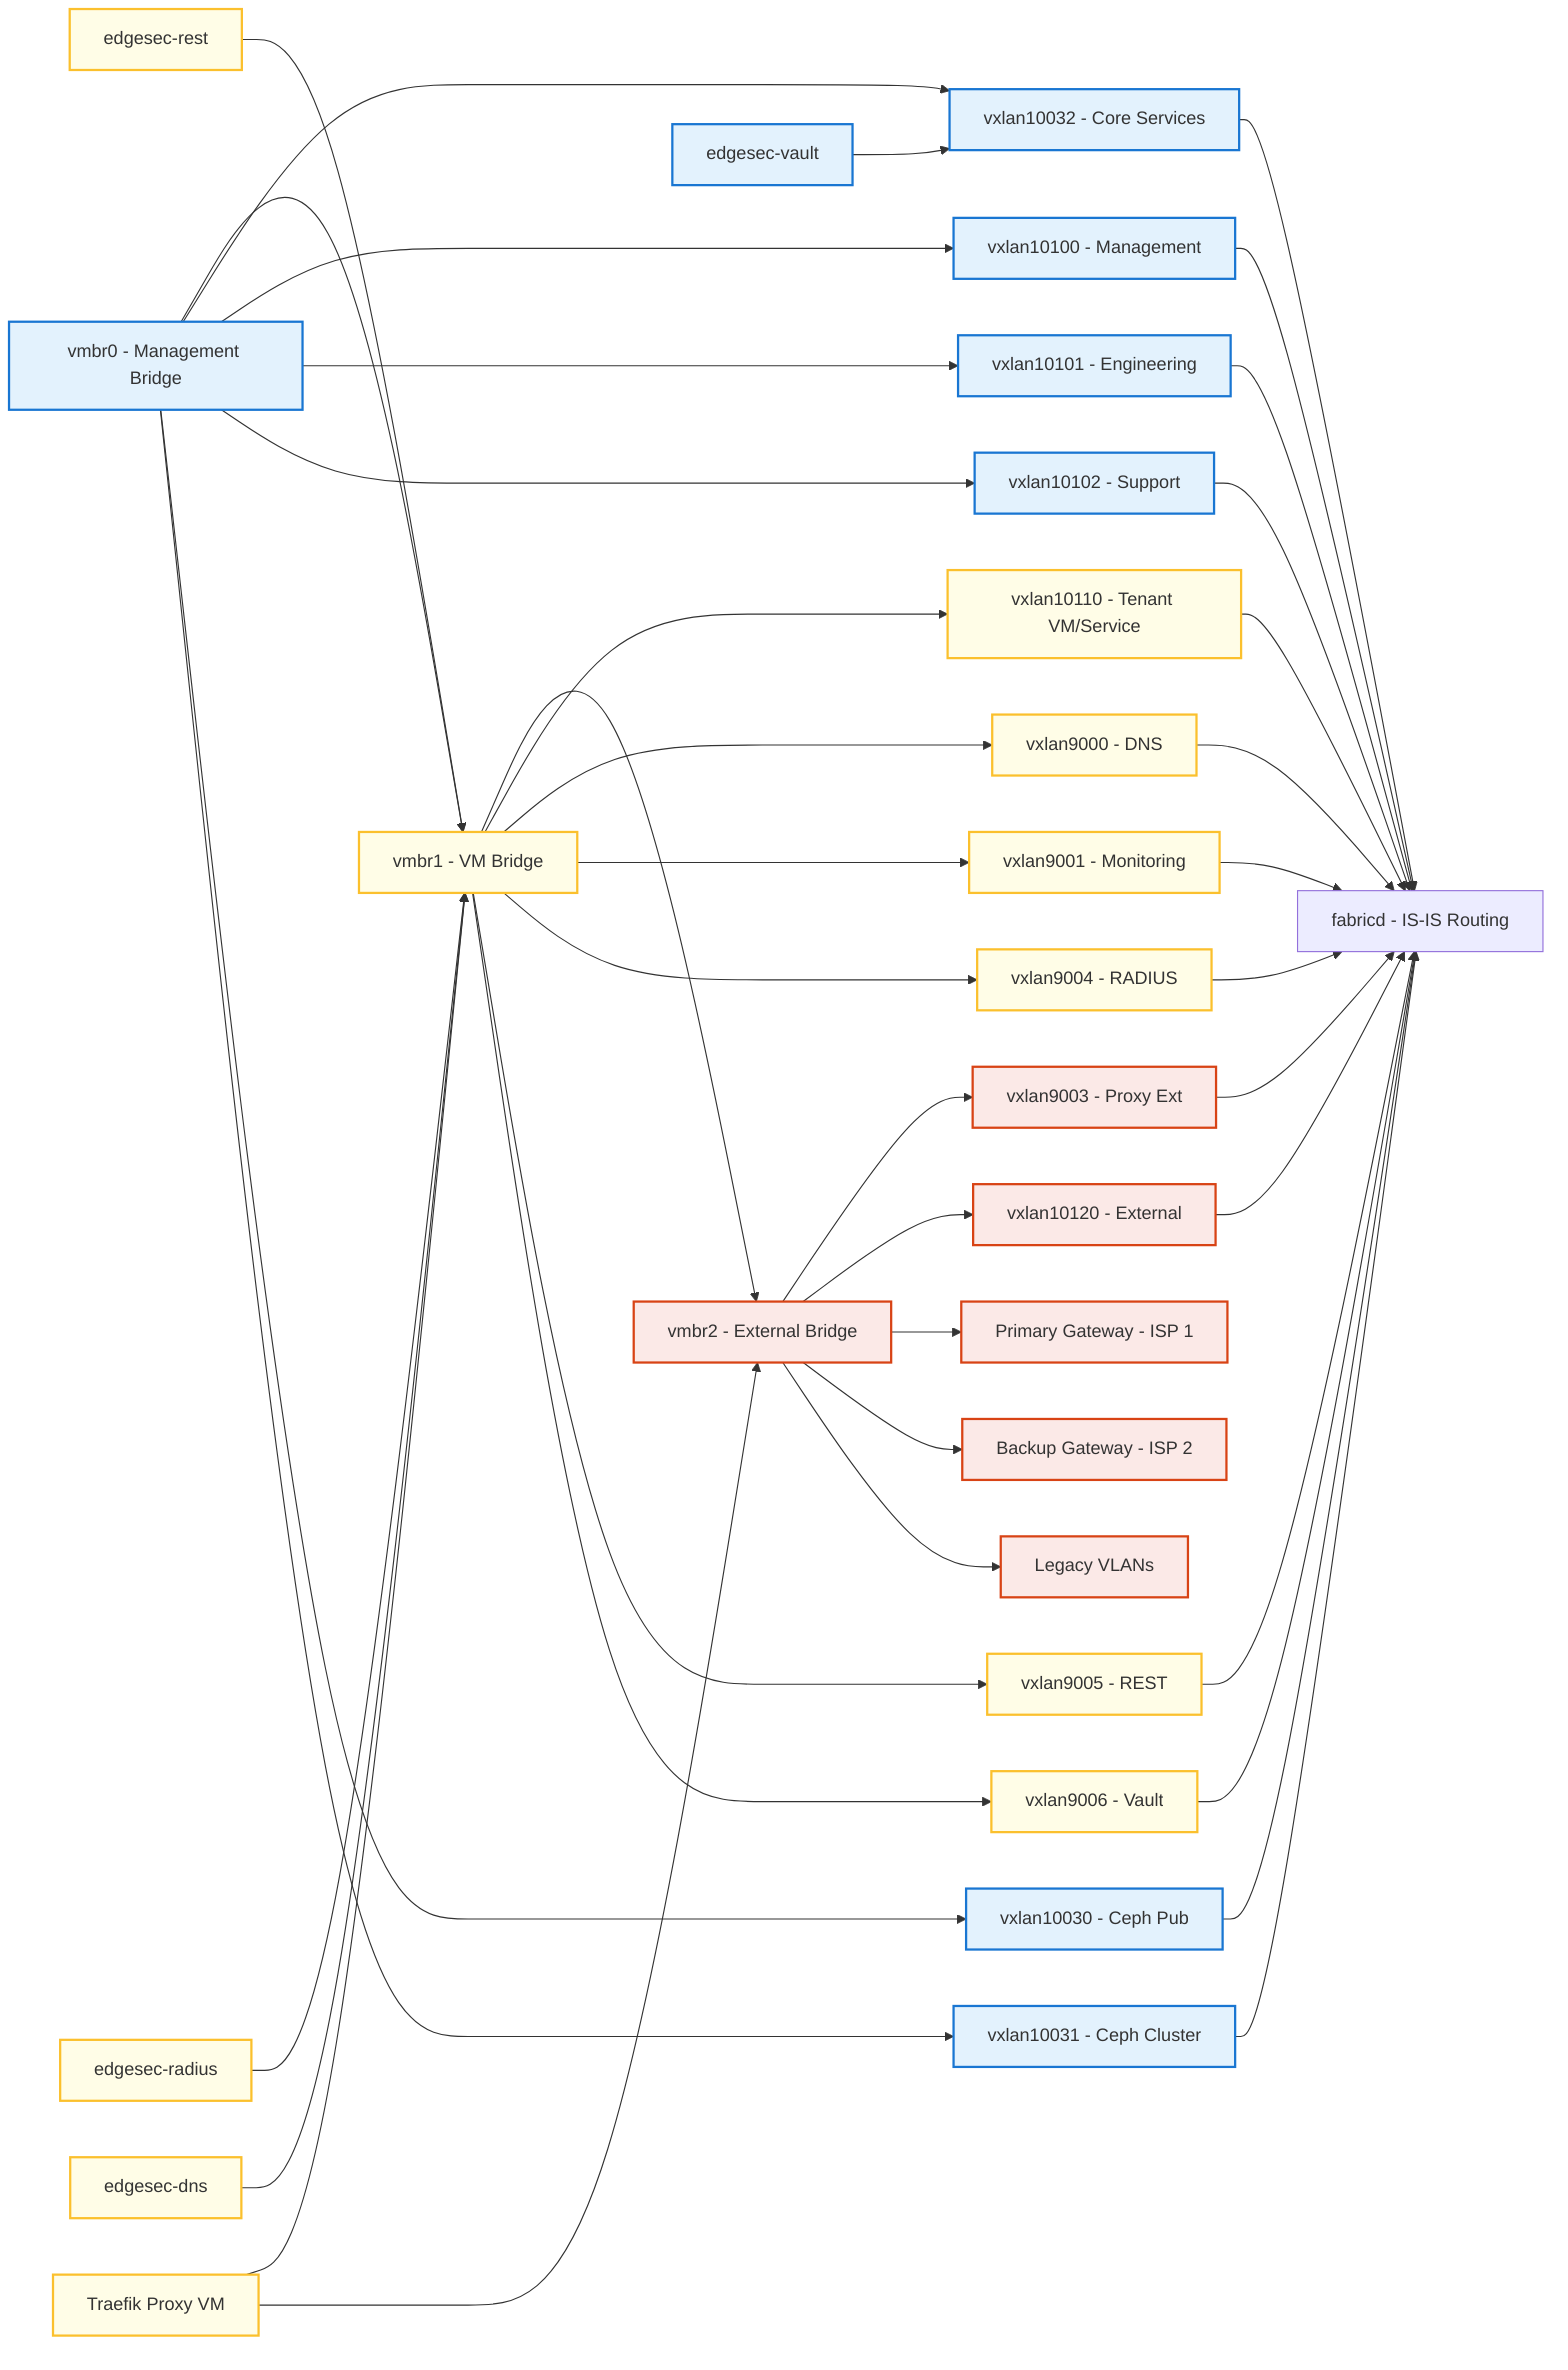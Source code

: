 %% Proxmox Node - Edgesec Layout (Single Tenant, Color-Coded by Bridge)

graph LR

  %% Bridges (ordered left to right)
  MgmtBridge[vmbr0 - Management Bridge]
  VMBridge[vmbr1 - VM Bridge]
  ExtBridge[vmbr2 - External Bridge]


  %% Services
  VaultVM[edgesec-vault]
  RestVM[edgesec-rest]
  RadiusVM[edgesec-radius]
  DNSVM[edgesec-dns]
  ProxyVM[Traefik Proxy VM]


  %% Overlays
  VX10100[vxlan10100 - Management]
  VX10101[vxlan10101 - Engineering]
  VX10102[vxlan10102 - Support]
  VX10110[vxlan10110 - Tenant VM/Service]
  VX9000[vxlan9000 - DNS]
  VX9001[vxlan9001 - Monitoring]
  VX9004[vxlan9004 - RADIUS]
  VX9005[vxlan9005 - REST]
  VX9006[vxlan9006 - Vault]
  VX9003[vxlan9003 - Proxy Ext]
  VX10120[vxlan10120 - External]
  VXCEPH1[vxlan10030 - Ceph Pub]
  VXCEPH2[vxlan10031 - Ceph Cluster]
  VX10032[vxlan10032 - Core Services]

  Gateway1[Primary Gateway - ISP 1]
  Gateway2[Backup Gateway - ISP 2]
  LegacyVLAN[Legacy VLANs]

  Fabricd[fabricd - IS-IS Routing]

  %% Explicit bridge ordering
  MgmtBridge --> VMBridge --> ExtBridge




  %% Service VMs to bridges
  VaultVM --> VX10032
  RestVM --> VMBridge
  RadiusVM --> VMBridge
  DNSVM --> VMBridge
  ProxyVM --> VMBridge
  ProxyVM --> ExtBridge
  %% Core Services VXLAN (new)
  MgmtBridge --> VX10032


  %% VM Bridge overlays (tenant/service and core services)
  VMBridge --> VX10110
  VMBridge --> VX9000
  VMBridge --> VX9001
  VMBridge --> VX9004
  VMBridge --> VX9005
  VMBridge --> VX9006


  %% Management Bridge overlays (management, engineering, support, storage)
  MgmtBridge --> VX10100
  MgmtBridge --> VX10101
  MgmtBridge --> VX10102
  MgmtBridge --> VXCEPH1
  MgmtBridge --> VXCEPH2



  %% VXLANs to fabricd
  VX10100 --> Fabricd
  VX10101 --> Fabricd
  VX10102 --> Fabricd
  VX10110 --> Fabricd
  VX9000 --> Fabricd
  VX9001 --> Fabricd
  VX9004 --> Fabricd
  VX9005 --> Fabricd
  VX9006 --> Fabricd
  VX9003 --> Fabricd
  VX10120 --> Fabricd
  VXCEPH1 --> Fabricd
  VXCEPH2 --> Fabricd
  VX10032 --> Fabricd


  %% External Bridge overlays (external, proxy_ext)
  ExtBridge --> VX9003
  ExtBridge --> VX10120

  %% External Bridge to Gateways
  ExtBridge --> Gateway1
  ExtBridge --> Gateway2

  %% External Bridge to Legacy VLANs
  ExtBridge --> LegacyVLAN

  %% Custom bridge colors
  classDef mgmt fill:#e3f2fd,stroke:#1976d2,stroke-width:2px;
  classDef vm fill:#fffde7,stroke:#fbc02d,stroke-width:2px;
  classDef ext fill:#fbe9e7,stroke:#d84315,stroke-width:2px;
  classDef proxy fill:#e8f5e9,stroke:#388e3c,stroke-width:2px;

  class MgmtBridge,VaultVM,VX10100,VX10101,VX10102,VXCEPH1,VXCEPH2,VX10032 mgmt;
  class VMBridge,RestVM,RadiusVM,DNSVM,ProxyVM,VX10110,VX9000,VX9001,VX9004,VX9005,VX9006 vm;
  class ExtBridge,Gateway1,Gateway2,LegacyVLAN,VX9003,VX10120 ext;